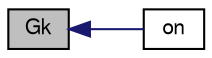 digraph "Gk"
{
  bgcolor="transparent";
  edge [fontname="FreeSans",fontsize="10",labelfontname="FreeSans",labelfontsize="10"];
  node [fontname="FreeSans",fontsize="10",shape=record];
  rankdir="LR";
  Node60 [label="Gk",height=0.2,width=0.4,color="black", fillcolor="grey75", style="filled", fontcolor="black"];
  Node60 -> Node61 [dir="back",color="midnightblue",fontsize="10",style="solid",fontname="FreeSans"];
  Node61 [label="on",height=0.2,width=0.4,color="black",URL="$a31822.html#a298ed957b05070df8a00f42ba64c9368",tooltip="Return true if the drag model is switched on. "];
}
